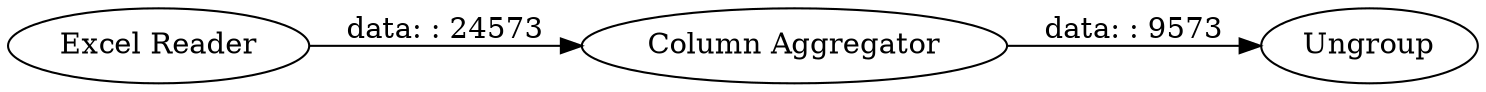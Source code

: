 digraph {
	"-8155615220278737683_3" [label=Ungroup]
	"-8155615220278737683_2" [label="Column Aggregator"]
	"-8155615220278737683_1" [label="Excel Reader"]
	"-8155615220278737683_1" -> "-8155615220278737683_2" [label="data: : 24573"]
	"-8155615220278737683_2" -> "-8155615220278737683_3" [label="data: : 9573"]
	rankdir=LR
}
